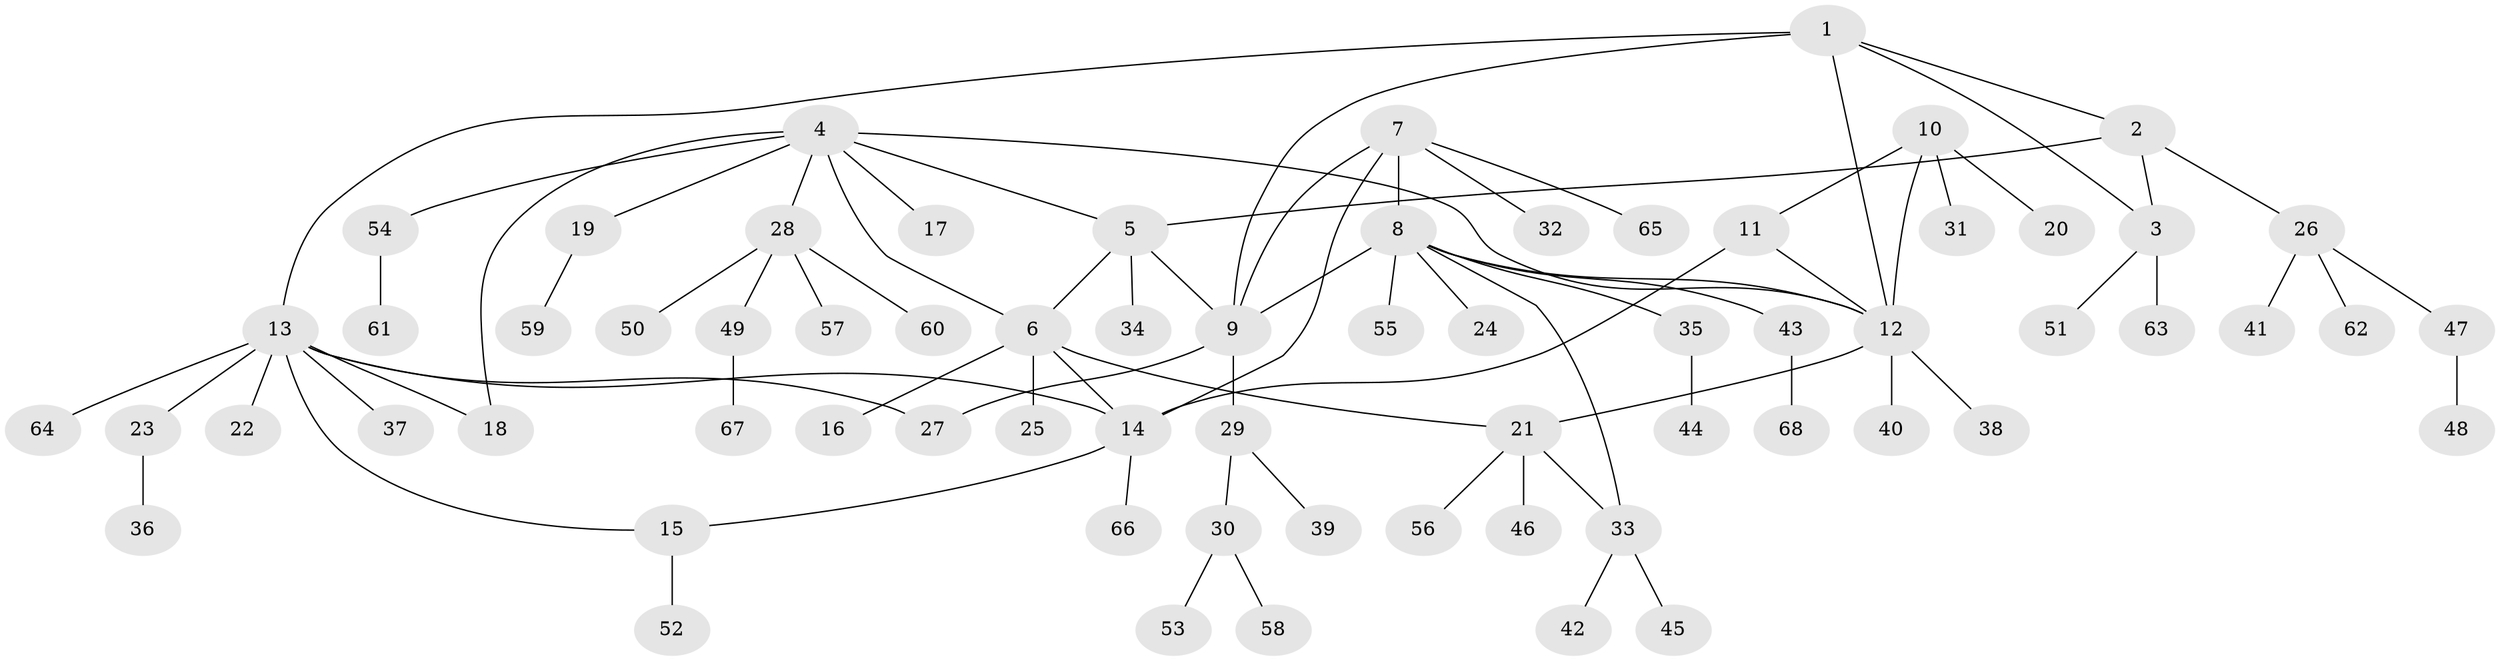 // Generated by graph-tools (version 1.1) at 2025/50/03/09/25 03:50:36]
// undirected, 68 vertices, 82 edges
graph export_dot {
graph [start="1"]
  node [color=gray90,style=filled];
  1;
  2;
  3;
  4;
  5;
  6;
  7;
  8;
  9;
  10;
  11;
  12;
  13;
  14;
  15;
  16;
  17;
  18;
  19;
  20;
  21;
  22;
  23;
  24;
  25;
  26;
  27;
  28;
  29;
  30;
  31;
  32;
  33;
  34;
  35;
  36;
  37;
  38;
  39;
  40;
  41;
  42;
  43;
  44;
  45;
  46;
  47;
  48;
  49;
  50;
  51;
  52;
  53;
  54;
  55;
  56;
  57;
  58;
  59;
  60;
  61;
  62;
  63;
  64;
  65;
  66;
  67;
  68;
  1 -- 2;
  1 -- 3;
  1 -- 9;
  1 -- 12;
  1 -- 13;
  2 -- 3;
  2 -- 5;
  2 -- 26;
  3 -- 51;
  3 -- 63;
  4 -- 5;
  4 -- 6;
  4 -- 12;
  4 -- 17;
  4 -- 18;
  4 -- 19;
  4 -- 28;
  4 -- 54;
  5 -- 6;
  5 -- 9;
  5 -- 34;
  6 -- 14;
  6 -- 16;
  6 -- 21;
  6 -- 25;
  7 -- 8;
  7 -- 9;
  7 -- 14;
  7 -- 32;
  7 -- 65;
  8 -- 9;
  8 -- 12;
  8 -- 24;
  8 -- 33;
  8 -- 35;
  8 -- 43;
  8 -- 55;
  9 -- 27;
  9 -- 29;
  10 -- 11;
  10 -- 12;
  10 -- 20;
  10 -- 31;
  11 -- 12;
  11 -- 14;
  12 -- 21;
  12 -- 38;
  12 -- 40;
  13 -- 14;
  13 -- 15;
  13 -- 18;
  13 -- 22;
  13 -- 23;
  13 -- 27;
  13 -- 37;
  13 -- 64;
  14 -- 15;
  14 -- 66;
  15 -- 52;
  19 -- 59;
  21 -- 33;
  21 -- 46;
  21 -- 56;
  23 -- 36;
  26 -- 41;
  26 -- 47;
  26 -- 62;
  28 -- 49;
  28 -- 50;
  28 -- 57;
  28 -- 60;
  29 -- 30;
  29 -- 39;
  30 -- 53;
  30 -- 58;
  33 -- 42;
  33 -- 45;
  35 -- 44;
  43 -- 68;
  47 -- 48;
  49 -- 67;
  54 -- 61;
}
